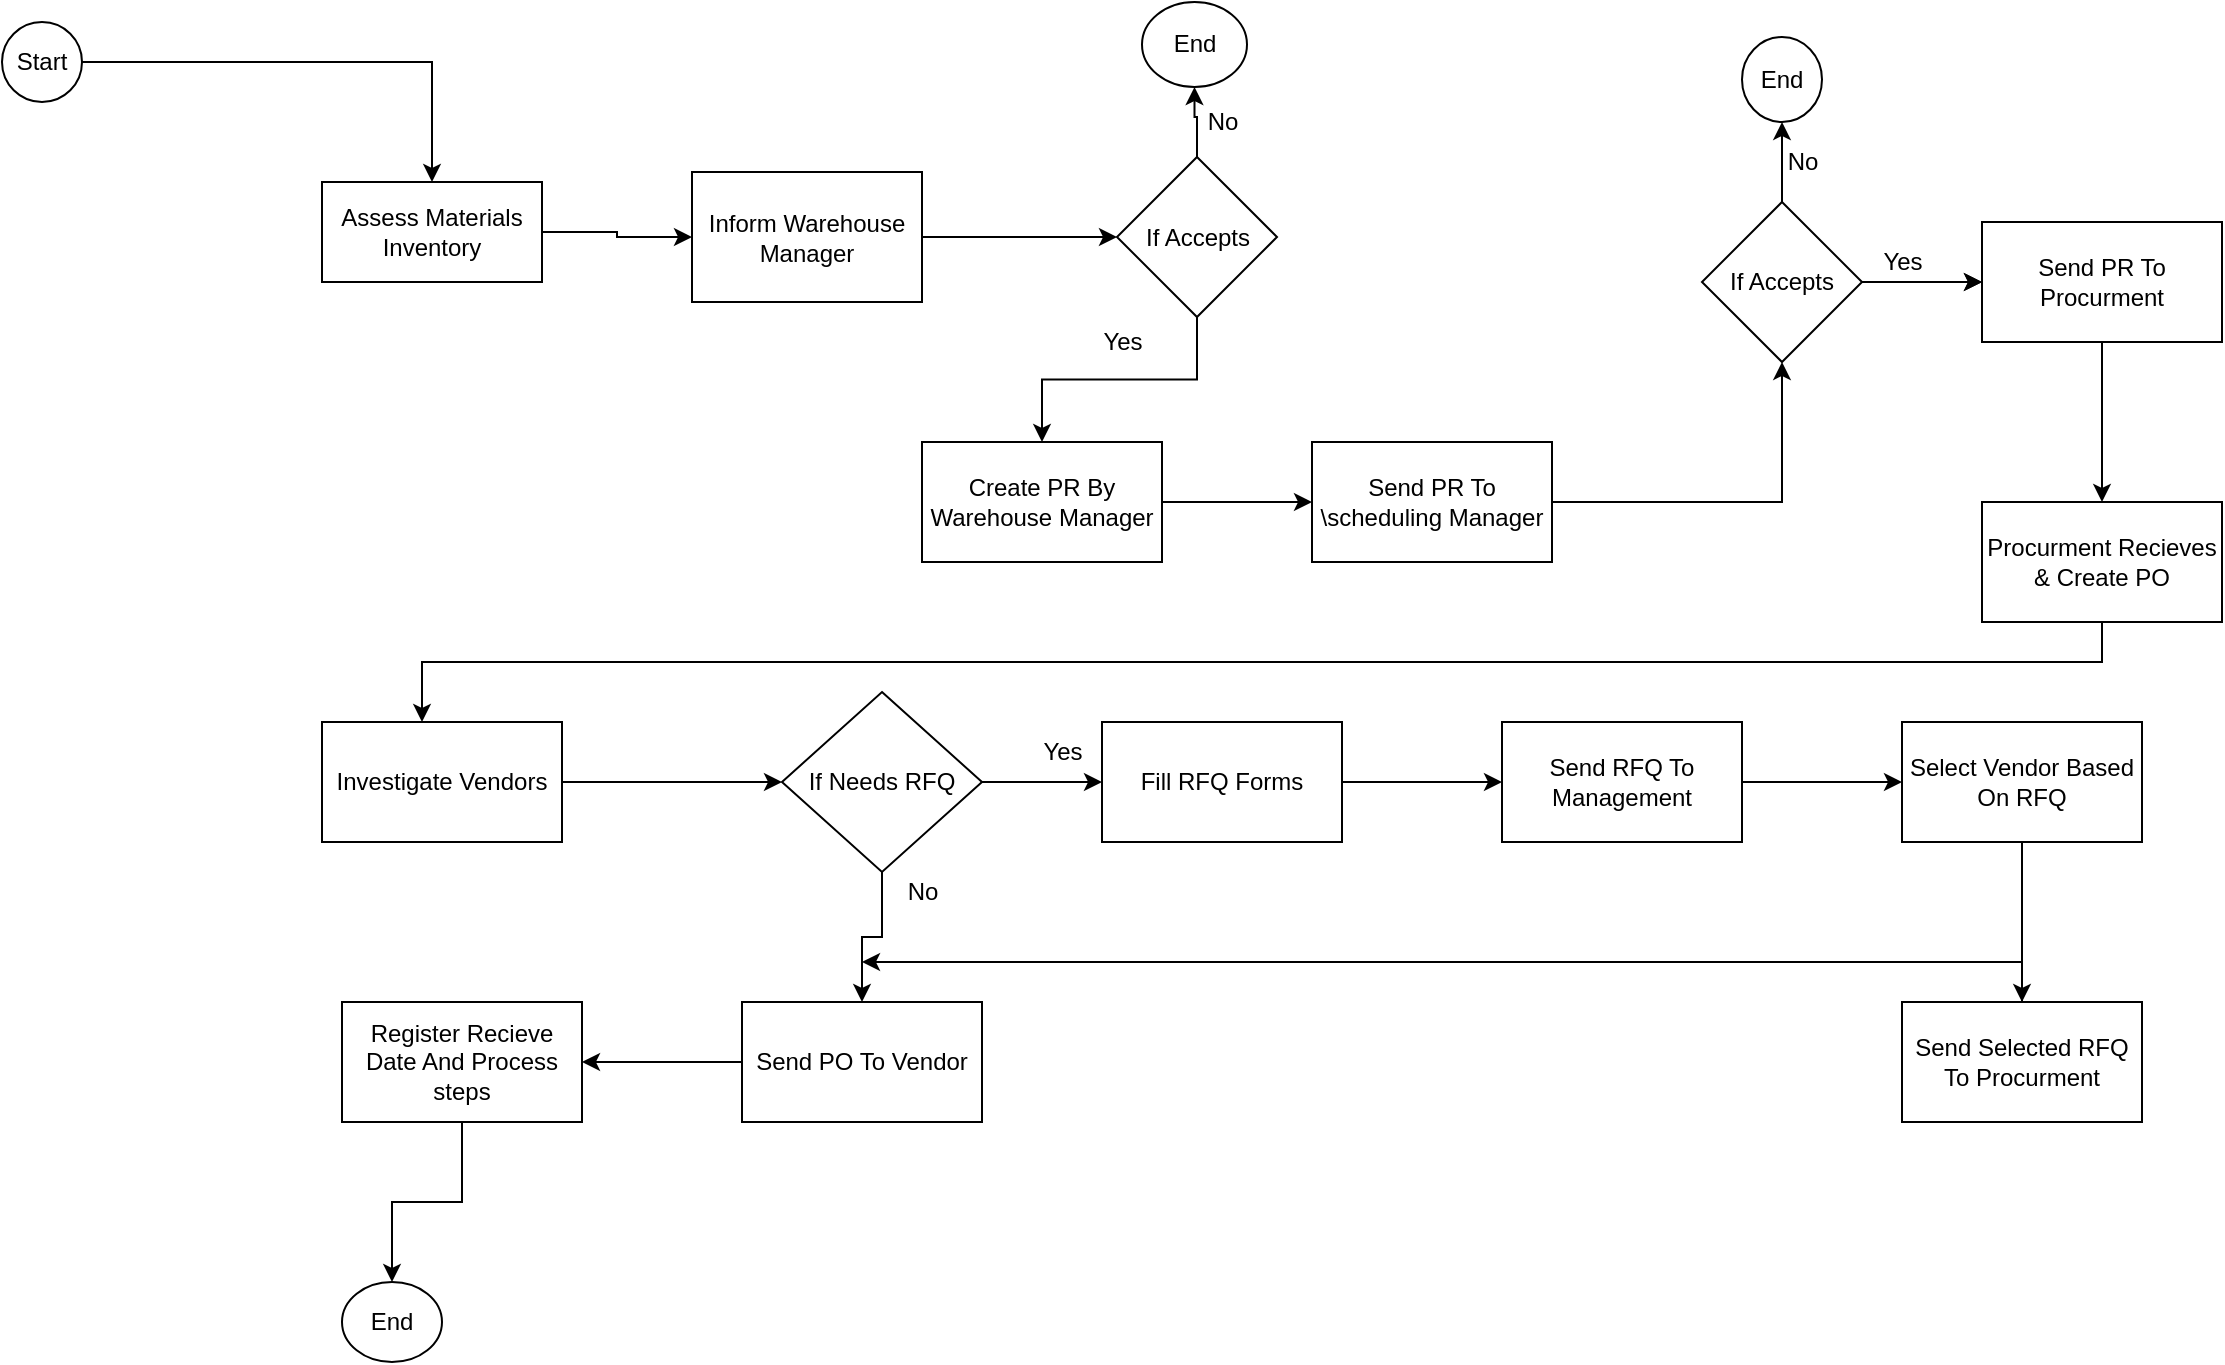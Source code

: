 <mxfile version="20.4.0" type="github">
  <diagram name="Page-1" id="2a216829-ef6e-dabb-86c1-c78162f3ba2b">
    <mxGraphModel dx="1813" dy="370" grid="1" gridSize="10" guides="1" tooltips="1" connect="1" arrows="1" fold="1" page="1" pageScale="1" pageWidth="850" pageHeight="1100" background="none" math="0" shadow="0">
      <root>
        <mxCell id="0" />
        <mxCell id="1" parent="0" />
        <mxCell id="ua7uwXk_rm-2TfZKkDLM-5" value="" style="edgeStyle=orthogonalEdgeStyle;rounded=0;orthogonalLoop=1;jettySize=auto;html=1;" parent="1" source="ua7uwXk_rm-2TfZKkDLM-3" target="ua7uwXk_rm-2TfZKkDLM-4" edge="1">
          <mxGeometry relative="1" as="geometry" />
        </mxCell>
        <mxCell id="ua7uwXk_rm-2TfZKkDLM-3" value="Assess Materials Inventory" style="rounded=0;whiteSpace=wrap;html=1;" parent="1" vertex="1">
          <mxGeometry x="-190" y="110" width="110" height="50" as="geometry" />
        </mxCell>
        <mxCell id="ua7uwXk_rm-2TfZKkDLM-7" value="" style="edgeStyle=orthogonalEdgeStyle;rounded=0;orthogonalLoop=1;jettySize=auto;html=1;" parent="1" source="ua7uwXk_rm-2TfZKkDLM-4" target="ua7uwXk_rm-2TfZKkDLM-6" edge="1">
          <mxGeometry relative="1" as="geometry" />
        </mxCell>
        <mxCell id="ua7uwXk_rm-2TfZKkDLM-4" value="Inform Warehouse Manager" style="whiteSpace=wrap;html=1;rounded=0;" parent="1" vertex="1">
          <mxGeometry x="-5" y="105" width="115" height="65" as="geometry" />
        </mxCell>
        <mxCell id="ua7uwXk_rm-2TfZKkDLM-9" value="" style="edgeStyle=orthogonalEdgeStyle;rounded=0;orthogonalLoop=1;jettySize=auto;html=1;" parent="1" source="ua7uwXk_rm-2TfZKkDLM-6" target="ua7uwXk_rm-2TfZKkDLM-8" edge="1">
          <mxGeometry relative="1" as="geometry" />
        </mxCell>
        <mxCell id="ua7uwXk_rm-2TfZKkDLM-11" value="" style="edgeStyle=orthogonalEdgeStyle;rounded=0;orthogonalLoop=1;jettySize=auto;html=1;" parent="1" source="ua7uwXk_rm-2TfZKkDLM-6" target="ua7uwXk_rm-2TfZKkDLM-10" edge="1">
          <mxGeometry relative="1" as="geometry" />
        </mxCell>
        <mxCell id="ua7uwXk_rm-2TfZKkDLM-6" value="If Accepts&lt;br&gt;" style="rhombus;whiteSpace=wrap;html=1;rounded=0;" parent="1" vertex="1">
          <mxGeometry x="207.5" y="97.5" width="80" height="80" as="geometry" />
        </mxCell>
        <mxCell id="ua7uwXk_rm-2TfZKkDLM-15" value="" style="edgeStyle=orthogonalEdgeStyle;rounded=0;orthogonalLoop=1;jettySize=auto;html=1;" parent="1" source="ua7uwXk_rm-2TfZKkDLM-8" target="ua7uwXk_rm-2TfZKkDLM-14" edge="1">
          <mxGeometry relative="1" as="geometry" />
        </mxCell>
        <mxCell id="ua7uwXk_rm-2TfZKkDLM-8" value="Create PR By Warehouse Manager" style="whiteSpace=wrap;html=1;rounded=0;" parent="1" vertex="1">
          <mxGeometry x="110" y="240" width="120" height="60" as="geometry" />
        </mxCell>
        <mxCell id="ua7uwXk_rm-2TfZKkDLM-10" value="End" style="ellipse;whiteSpace=wrap;html=1;rounded=0;" parent="1" vertex="1">
          <mxGeometry x="220" y="20" width="52.5" height="42.5" as="geometry" />
        </mxCell>
        <mxCell id="ua7uwXk_rm-2TfZKkDLM-17" value="" style="edgeStyle=orthogonalEdgeStyle;rounded=0;orthogonalLoop=1;jettySize=auto;html=1;" parent="1" source="ua7uwXk_rm-2TfZKkDLM-14" target="ua7uwXk_rm-2TfZKkDLM-16" edge="1">
          <mxGeometry relative="1" as="geometry" />
        </mxCell>
        <mxCell id="ua7uwXk_rm-2TfZKkDLM-14" value="Send PR To \scheduling Manager" style="whiteSpace=wrap;html=1;rounded=0;" parent="1" vertex="1">
          <mxGeometry x="305" y="240" width="120" height="60" as="geometry" />
        </mxCell>
        <mxCell id="ua7uwXk_rm-2TfZKkDLM-21" value="" style="edgeStyle=orthogonalEdgeStyle;rounded=0;orthogonalLoop=1;jettySize=auto;html=1;" parent="1" source="ua7uwXk_rm-2TfZKkDLM-16" target="ua7uwXk_rm-2TfZKkDLM-20" edge="1">
          <mxGeometry relative="1" as="geometry" />
        </mxCell>
        <mxCell id="ua7uwXk_rm-2TfZKkDLM-22" value="" style="edgeStyle=orthogonalEdgeStyle;rounded=0;orthogonalLoop=1;jettySize=auto;html=1;" parent="1" source="ua7uwXk_rm-2TfZKkDLM-16" target="ua7uwXk_rm-2TfZKkDLM-20" edge="1">
          <mxGeometry relative="1" as="geometry" />
        </mxCell>
        <mxCell id="ua7uwXk_rm-2TfZKkDLM-25" value="" style="edgeStyle=orthogonalEdgeStyle;rounded=0;orthogonalLoop=1;jettySize=auto;html=1;" parent="1" source="ua7uwXk_rm-2TfZKkDLM-16" target="ua7uwXk_rm-2TfZKkDLM-24" edge="1">
          <mxGeometry relative="1" as="geometry" />
        </mxCell>
        <mxCell id="ua7uwXk_rm-2TfZKkDLM-16" value="If Accepts" style="rhombus;whiteSpace=wrap;html=1;rounded=0;" parent="1" vertex="1">
          <mxGeometry x="500" y="120" width="80" height="80" as="geometry" />
        </mxCell>
        <mxCell id="ua7uwXk_rm-2TfZKkDLM-18" value="Yes" style="text;html=1;align=center;verticalAlign=middle;resizable=0;points=[];autosize=1;strokeColor=none;fillColor=none;" parent="1" vertex="1">
          <mxGeometry x="190" y="175" width="40" height="30" as="geometry" />
        </mxCell>
        <mxCell id="ua7uwXk_rm-2TfZKkDLM-19" value="No" style="text;html=1;align=center;verticalAlign=middle;resizable=0;points=[];autosize=1;strokeColor=none;fillColor=none;" parent="1" vertex="1">
          <mxGeometry x="240" y="65" width="40" height="30" as="geometry" />
        </mxCell>
        <mxCell id="ua7uwXk_rm-2TfZKkDLM-30" value="" style="edgeStyle=orthogonalEdgeStyle;rounded=0;orthogonalLoop=1;jettySize=auto;html=1;" parent="1" source="ua7uwXk_rm-2TfZKkDLM-20" target="ua7uwXk_rm-2TfZKkDLM-29" edge="1">
          <mxGeometry relative="1" as="geometry" />
        </mxCell>
        <mxCell id="ua7uwXk_rm-2TfZKkDLM-20" value="Send PR To Procurment" style="whiteSpace=wrap;html=1;rounded=0;" parent="1" vertex="1">
          <mxGeometry x="640" y="130" width="120" height="60" as="geometry" />
        </mxCell>
        <mxCell id="ua7uwXk_rm-2TfZKkDLM-23" value="Yes" style="text;html=1;align=center;verticalAlign=middle;resizable=0;points=[];autosize=1;strokeColor=none;fillColor=none;" parent="1" vertex="1">
          <mxGeometry x="580" y="135" width="40" height="30" as="geometry" />
        </mxCell>
        <mxCell id="ua7uwXk_rm-2TfZKkDLM-24" value="End" style="ellipse;whiteSpace=wrap;html=1;rounded=0;" parent="1" vertex="1">
          <mxGeometry x="520" y="37.5" width="40" height="42.5" as="geometry" />
        </mxCell>
        <mxCell id="ua7uwXk_rm-2TfZKkDLM-26" value="No" style="text;html=1;align=center;verticalAlign=middle;resizable=0;points=[];autosize=1;strokeColor=none;fillColor=none;" parent="1" vertex="1">
          <mxGeometry x="530" y="85" width="40" height="30" as="geometry" />
        </mxCell>
        <mxCell id="ua7uwXk_rm-2TfZKkDLM-32" value="" style="edgeStyle=orthogonalEdgeStyle;rounded=0;orthogonalLoop=1;jettySize=auto;html=1;" parent="1" source="ua7uwXk_rm-2TfZKkDLM-29" target="ua7uwXk_rm-2TfZKkDLM-31" edge="1">
          <mxGeometry relative="1" as="geometry">
            <Array as="points">
              <mxPoint x="700" y="350" />
              <mxPoint x="-140" y="350" />
            </Array>
          </mxGeometry>
        </mxCell>
        <mxCell id="ua7uwXk_rm-2TfZKkDLM-29" value="Procurment Recieves &amp;amp; Create PO" style="whiteSpace=wrap;html=1;rounded=0;" parent="1" vertex="1">
          <mxGeometry x="640" y="270" width="120" height="60" as="geometry" />
        </mxCell>
        <mxCell id="ua7uwXk_rm-2TfZKkDLM-34" value="" style="edgeStyle=orthogonalEdgeStyle;rounded=0;orthogonalLoop=1;jettySize=auto;html=1;" parent="1" source="ua7uwXk_rm-2TfZKkDLM-31" target="ua7uwXk_rm-2TfZKkDLM-33" edge="1">
          <mxGeometry relative="1" as="geometry">
            <Array as="points">
              <mxPoint x="-10" y="410" />
              <mxPoint x="-10" y="410" />
            </Array>
          </mxGeometry>
        </mxCell>
        <mxCell id="ua7uwXk_rm-2TfZKkDLM-31" value="Investigate Vendors" style="whiteSpace=wrap;html=1;rounded=0;" parent="1" vertex="1">
          <mxGeometry x="-190" y="380" width="120" height="60" as="geometry" />
        </mxCell>
        <mxCell id="ua7uwXk_rm-2TfZKkDLM-36" value="" style="edgeStyle=orthogonalEdgeStyle;rounded=0;orthogonalLoop=1;jettySize=auto;html=1;" parent="1" source="ua7uwXk_rm-2TfZKkDLM-33" target="ua7uwXk_rm-2TfZKkDLM-35" edge="1">
          <mxGeometry relative="1" as="geometry" />
        </mxCell>
        <mxCell id="ua7uwXk_rm-2TfZKkDLM-39" value="" style="edgeStyle=orthogonalEdgeStyle;rounded=0;orthogonalLoop=1;jettySize=auto;html=1;" parent="1" source="ua7uwXk_rm-2TfZKkDLM-33" target="ua7uwXk_rm-2TfZKkDLM-38" edge="1">
          <mxGeometry relative="1" as="geometry" />
        </mxCell>
        <mxCell id="ua7uwXk_rm-2TfZKkDLM-33" value="If Needs RFQ" style="rhombus;whiteSpace=wrap;html=1;rounded=0;" parent="1" vertex="1">
          <mxGeometry x="40" y="365" width="100" height="90" as="geometry" />
        </mxCell>
        <mxCell id="ua7uwXk_rm-2TfZKkDLM-52" value="" style="edgeStyle=orthogonalEdgeStyle;rounded=0;orthogonalLoop=1;jettySize=auto;html=1;" parent="1" source="ua7uwXk_rm-2TfZKkDLM-35" target="ua7uwXk_rm-2TfZKkDLM-51" edge="1">
          <mxGeometry relative="1" as="geometry" />
        </mxCell>
        <mxCell id="ua7uwXk_rm-2TfZKkDLM-35" value="Send PO To Vendor" style="whiteSpace=wrap;html=1;rounded=0;" parent="1" vertex="1">
          <mxGeometry x="20" y="520" width="120" height="60" as="geometry" />
        </mxCell>
        <mxCell id="ua7uwXk_rm-2TfZKkDLM-37" value="No" style="text;html=1;align=center;verticalAlign=middle;resizable=0;points=[];autosize=1;strokeColor=none;fillColor=none;" parent="1" vertex="1">
          <mxGeometry x="90" y="450" width="40" height="30" as="geometry" />
        </mxCell>
        <mxCell id="ua7uwXk_rm-2TfZKkDLM-42" value="" style="edgeStyle=orthogonalEdgeStyle;rounded=0;orthogonalLoop=1;jettySize=auto;html=1;" parent="1" source="ua7uwXk_rm-2TfZKkDLM-38" target="ua7uwXk_rm-2TfZKkDLM-41" edge="1">
          <mxGeometry relative="1" as="geometry" />
        </mxCell>
        <mxCell id="ua7uwXk_rm-2TfZKkDLM-38" value="Fill RFQ Forms" style="whiteSpace=wrap;html=1;rounded=0;" parent="1" vertex="1">
          <mxGeometry x="200" y="380" width="120" height="60" as="geometry" />
        </mxCell>
        <mxCell id="ua7uwXk_rm-2TfZKkDLM-40" value="Yes" style="text;html=1;align=center;verticalAlign=middle;resizable=0;points=[];autosize=1;strokeColor=none;fillColor=none;" parent="1" vertex="1">
          <mxGeometry x="160" y="380" width="40" height="30" as="geometry" />
        </mxCell>
        <mxCell id="ua7uwXk_rm-2TfZKkDLM-44" value="" style="edgeStyle=orthogonalEdgeStyle;rounded=0;orthogonalLoop=1;jettySize=auto;html=1;" parent="1" source="ua7uwXk_rm-2TfZKkDLM-41" target="ua7uwXk_rm-2TfZKkDLM-43" edge="1">
          <mxGeometry relative="1" as="geometry" />
        </mxCell>
        <mxCell id="ua7uwXk_rm-2TfZKkDLM-41" value="Send RFQ To Management" style="whiteSpace=wrap;html=1;rounded=0;" parent="1" vertex="1">
          <mxGeometry x="400" y="380" width="120" height="60" as="geometry" />
        </mxCell>
        <mxCell id="ua7uwXk_rm-2TfZKkDLM-46" value="" style="edgeStyle=orthogonalEdgeStyle;rounded=0;orthogonalLoop=1;jettySize=auto;html=1;" parent="1" source="ua7uwXk_rm-2TfZKkDLM-43" target="ua7uwXk_rm-2TfZKkDLM-45" edge="1">
          <mxGeometry relative="1" as="geometry" />
        </mxCell>
        <mxCell id="ua7uwXk_rm-2TfZKkDLM-43" value="Select Vendor Based On RFQ" style="whiteSpace=wrap;html=1;rounded=0;" parent="1" vertex="1">
          <mxGeometry x="600" y="380" width="120" height="60" as="geometry" />
        </mxCell>
        <mxCell id="ua7uwXk_rm-2TfZKkDLM-48" style="edgeStyle=orthogonalEdgeStyle;rounded=0;orthogonalLoop=1;jettySize=auto;html=1;" parent="1" source="ua7uwXk_rm-2TfZKkDLM-45" edge="1">
          <mxGeometry relative="1" as="geometry">
            <mxPoint x="80" y="500" as="targetPoint" />
            <Array as="points">
              <mxPoint x="660" y="500" />
            </Array>
          </mxGeometry>
        </mxCell>
        <mxCell id="ua7uwXk_rm-2TfZKkDLM-45" value="Send Selected RFQ To Procurment" style="whiteSpace=wrap;html=1;rounded=0;" parent="1" vertex="1">
          <mxGeometry x="600" y="520" width="120" height="60" as="geometry" />
        </mxCell>
        <mxCell id="ua7uwXk_rm-2TfZKkDLM-56" value="" style="edgeStyle=orthogonalEdgeStyle;rounded=0;orthogonalLoop=1;jettySize=auto;html=1;" parent="1" source="ua7uwXk_rm-2TfZKkDLM-51" target="ua7uwXk_rm-2TfZKkDLM-55" edge="1">
          <mxGeometry relative="1" as="geometry" />
        </mxCell>
        <mxCell id="ua7uwXk_rm-2TfZKkDLM-51" value="Register Recieve Date And Process steps" style="whiteSpace=wrap;html=1;rounded=0;" parent="1" vertex="1">
          <mxGeometry x="-180" y="520" width="120" height="60" as="geometry" />
        </mxCell>
        <mxCell id="ua7uwXk_rm-2TfZKkDLM-55" value="End" style="ellipse;whiteSpace=wrap;html=1;rounded=0;" parent="1" vertex="1">
          <mxGeometry x="-180" y="660" width="50" height="40" as="geometry" />
        </mxCell>
        <mxCell id="Ubr-4KMCTvfzr2s3hy8w-2" style="edgeStyle=orthogonalEdgeStyle;rounded=0;orthogonalLoop=1;jettySize=auto;html=1;entryX=0.5;entryY=0;entryDx=0;entryDy=0;" edge="1" parent="1" source="Ubr-4KMCTvfzr2s3hy8w-1" target="ua7uwXk_rm-2TfZKkDLM-3">
          <mxGeometry relative="1" as="geometry" />
        </mxCell>
        <mxCell id="Ubr-4KMCTvfzr2s3hy8w-1" value="Start" style="ellipse;whiteSpace=wrap;html=1;aspect=fixed;" vertex="1" parent="1">
          <mxGeometry x="-350" y="30" width="40" height="40" as="geometry" />
        </mxCell>
      </root>
    </mxGraphModel>
  </diagram>
</mxfile>
